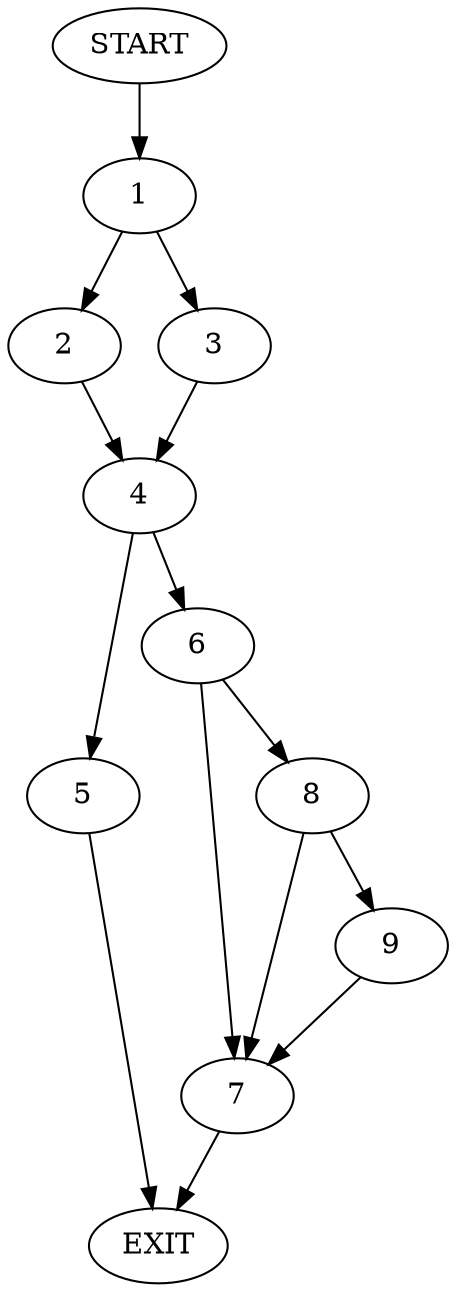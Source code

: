 digraph {
0 [label="START"]
10 [label="EXIT"]
0 -> 1
1 -> 2
1 -> 3
3 -> 4
2 -> 4
4 -> 5
4 -> 6
5 -> 10
6 -> 7
6 -> 8
7 -> 10
8 -> 9
8 -> 7
9 -> 7
}
